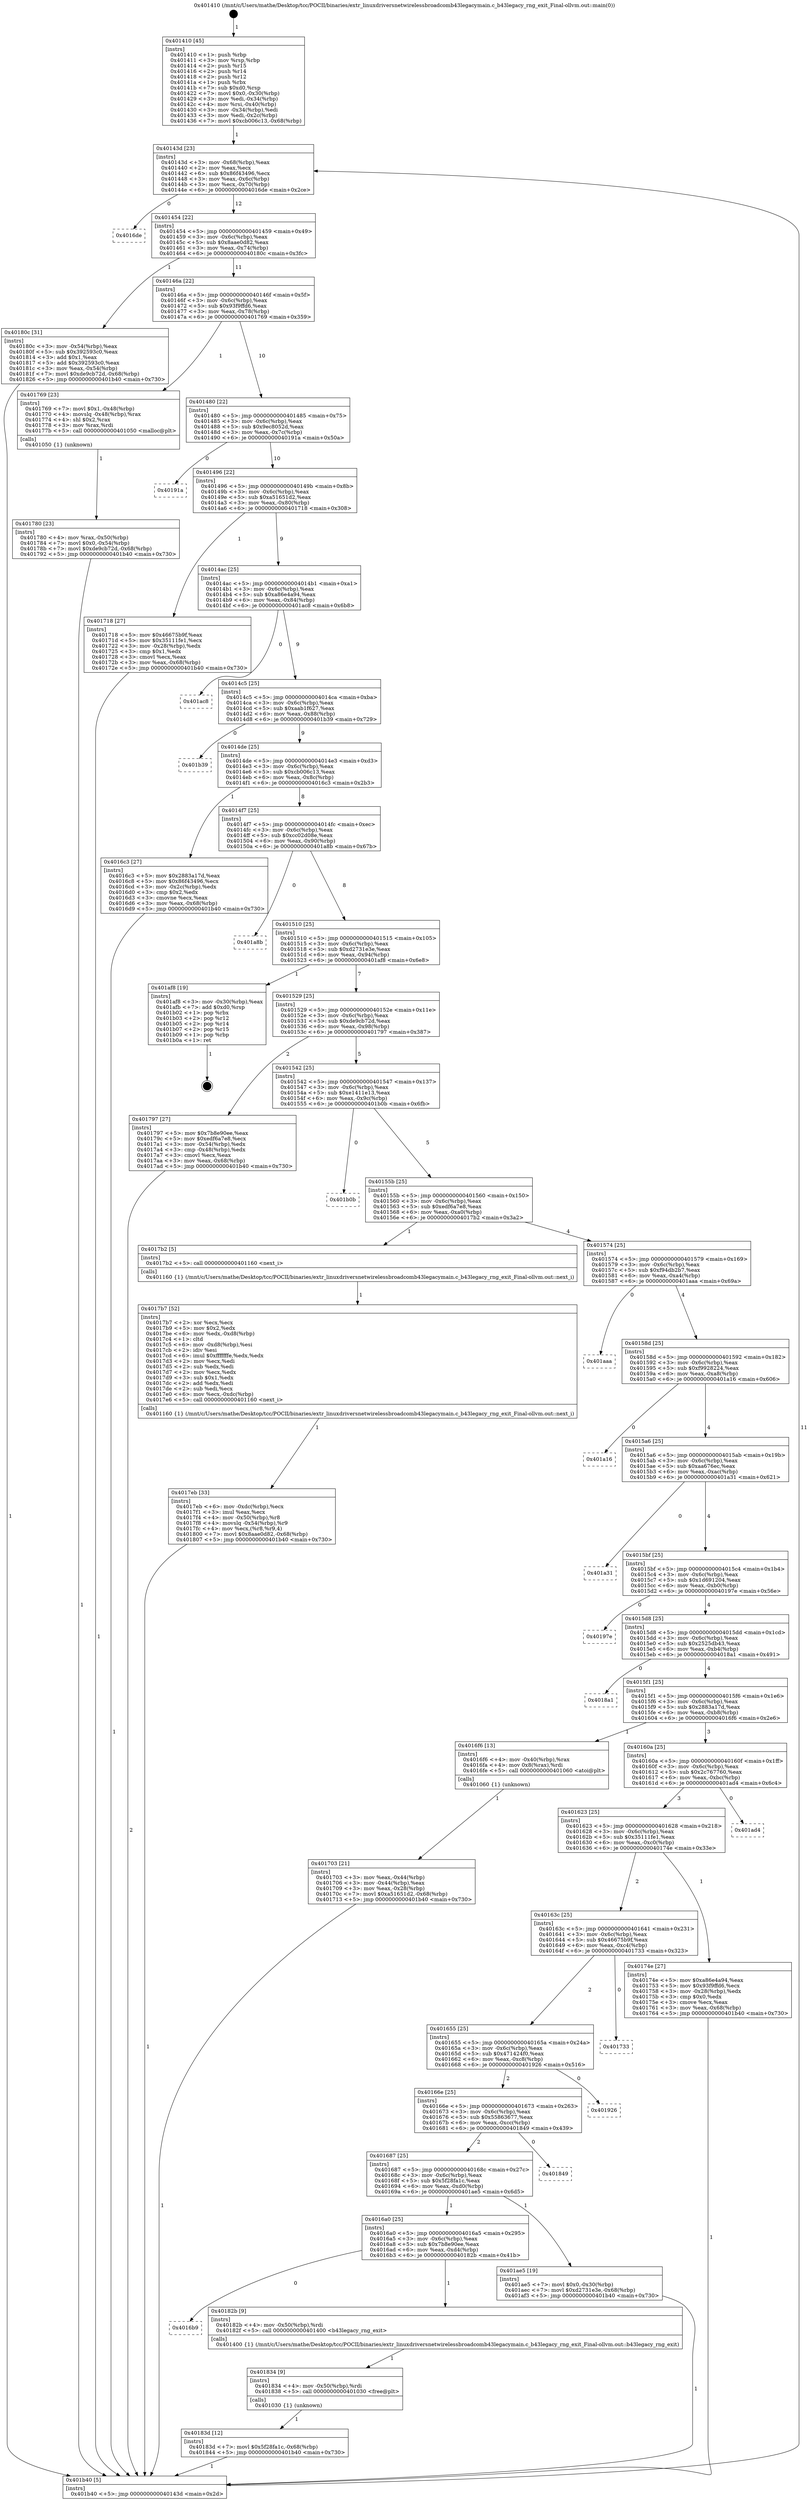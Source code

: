digraph "0x401410" {
  label = "0x401410 (/mnt/c/Users/mathe/Desktop/tcc/POCII/binaries/extr_linuxdriversnetwirelessbroadcomb43legacymain.c_b43legacy_rng_exit_Final-ollvm.out::main(0))"
  labelloc = "t"
  node[shape=record]

  Entry [label="",width=0.3,height=0.3,shape=circle,fillcolor=black,style=filled]
  "0x40143d" [label="{
     0x40143d [23]\l
     | [instrs]\l
     &nbsp;&nbsp;0x40143d \<+3\>: mov -0x68(%rbp),%eax\l
     &nbsp;&nbsp;0x401440 \<+2\>: mov %eax,%ecx\l
     &nbsp;&nbsp;0x401442 \<+6\>: sub $0x86f43496,%ecx\l
     &nbsp;&nbsp;0x401448 \<+3\>: mov %eax,-0x6c(%rbp)\l
     &nbsp;&nbsp;0x40144b \<+3\>: mov %ecx,-0x70(%rbp)\l
     &nbsp;&nbsp;0x40144e \<+6\>: je 00000000004016de \<main+0x2ce\>\l
  }"]
  "0x4016de" [label="{
     0x4016de\l
  }", style=dashed]
  "0x401454" [label="{
     0x401454 [22]\l
     | [instrs]\l
     &nbsp;&nbsp;0x401454 \<+5\>: jmp 0000000000401459 \<main+0x49\>\l
     &nbsp;&nbsp;0x401459 \<+3\>: mov -0x6c(%rbp),%eax\l
     &nbsp;&nbsp;0x40145c \<+5\>: sub $0x8aae0d82,%eax\l
     &nbsp;&nbsp;0x401461 \<+3\>: mov %eax,-0x74(%rbp)\l
     &nbsp;&nbsp;0x401464 \<+6\>: je 000000000040180c \<main+0x3fc\>\l
  }"]
  Exit [label="",width=0.3,height=0.3,shape=circle,fillcolor=black,style=filled,peripheries=2]
  "0x40180c" [label="{
     0x40180c [31]\l
     | [instrs]\l
     &nbsp;&nbsp;0x40180c \<+3\>: mov -0x54(%rbp),%eax\l
     &nbsp;&nbsp;0x40180f \<+5\>: sub $0x392593c0,%eax\l
     &nbsp;&nbsp;0x401814 \<+3\>: add $0x1,%eax\l
     &nbsp;&nbsp;0x401817 \<+5\>: add $0x392593c0,%eax\l
     &nbsp;&nbsp;0x40181c \<+3\>: mov %eax,-0x54(%rbp)\l
     &nbsp;&nbsp;0x40181f \<+7\>: movl $0xde9cb72d,-0x68(%rbp)\l
     &nbsp;&nbsp;0x401826 \<+5\>: jmp 0000000000401b40 \<main+0x730\>\l
  }"]
  "0x40146a" [label="{
     0x40146a [22]\l
     | [instrs]\l
     &nbsp;&nbsp;0x40146a \<+5\>: jmp 000000000040146f \<main+0x5f\>\l
     &nbsp;&nbsp;0x40146f \<+3\>: mov -0x6c(%rbp),%eax\l
     &nbsp;&nbsp;0x401472 \<+5\>: sub $0x93f9ffd6,%eax\l
     &nbsp;&nbsp;0x401477 \<+3\>: mov %eax,-0x78(%rbp)\l
     &nbsp;&nbsp;0x40147a \<+6\>: je 0000000000401769 \<main+0x359\>\l
  }"]
  "0x40183d" [label="{
     0x40183d [12]\l
     | [instrs]\l
     &nbsp;&nbsp;0x40183d \<+7\>: movl $0x5f28fa1c,-0x68(%rbp)\l
     &nbsp;&nbsp;0x401844 \<+5\>: jmp 0000000000401b40 \<main+0x730\>\l
  }"]
  "0x401769" [label="{
     0x401769 [23]\l
     | [instrs]\l
     &nbsp;&nbsp;0x401769 \<+7\>: movl $0x1,-0x48(%rbp)\l
     &nbsp;&nbsp;0x401770 \<+4\>: movslq -0x48(%rbp),%rax\l
     &nbsp;&nbsp;0x401774 \<+4\>: shl $0x2,%rax\l
     &nbsp;&nbsp;0x401778 \<+3\>: mov %rax,%rdi\l
     &nbsp;&nbsp;0x40177b \<+5\>: call 0000000000401050 \<malloc@plt\>\l
     | [calls]\l
     &nbsp;&nbsp;0x401050 \{1\} (unknown)\l
  }"]
  "0x401480" [label="{
     0x401480 [22]\l
     | [instrs]\l
     &nbsp;&nbsp;0x401480 \<+5\>: jmp 0000000000401485 \<main+0x75\>\l
     &nbsp;&nbsp;0x401485 \<+3\>: mov -0x6c(%rbp),%eax\l
     &nbsp;&nbsp;0x401488 \<+5\>: sub $0x9ec8052d,%eax\l
     &nbsp;&nbsp;0x40148d \<+3\>: mov %eax,-0x7c(%rbp)\l
     &nbsp;&nbsp;0x401490 \<+6\>: je 000000000040191a \<main+0x50a\>\l
  }"]
  "0x401834" [label="{
     0x401834 [9]\l
     | [instrs]\l
     &nbsp;&nbsp;0x401834 \<+4\>: mov -0x50(%rbp),%rdi\l
     &nbsp;&nbsp;0x401838 \<+5\>: call 0000000000401030 \<free@plt\>\l
     | [calls]\l
     &nbsp;&nbsp;0x401030 \{1\} (unknown)\l
  }"]
  "0x40191a" [label="{
     0x40191a\l
  }", style=dashed]
  "0x401496" [label="{
     0x401496 [22]\l
     | [instrs]\l
     &nbsp;&nbsp;0x401496 \<+5\>: jmp 000000000040149b \<main+0x8b\>\l
     &nbsp;&nbsp;0x40149b \<+3\>: mov -0x6c(%rbp),%eax\l
     &nbsp;&nbsp;0x40149e \<+5\>: sub $0xa51651d2,%eax\l
     &nbsp;&nbsp;0x4014a3 \<+3\>: mov %eax,-0x80(%rbp)\l
     &nbsp;&nbsp;0x4014a6 \<+6\>: je 0000000000401718 \<main+0x308\>\l
  }"]
  "0x4016b9" [label="{
     0x4016b9\l
  }", style=dashed]
  "0x401718" [label="{
     0x401718 [27]\l
     | [instrs]\l
     &nbsp;&nbsp;0x401718 \<+5\>: mov $0x46675b9f,%eax\l
     &nbsp;&nbsp;0x40171d \<+5\>: mov $0x35111fe1,%ecx\l
     &nbsp;&nbsp;0x401722 \<+3\>: mov -0x28(%rbp),%edx\l
     &nbsp;&nbsp;0x401725 \<+3\>: cmp $0x1,%edx\l
     &nbsp;&nbsp;0x401728 \<+3\>: cmovl %ecx,%eax\l
     &nbsp;&nbsp;0x40172b \<+3\>: mov %eax,-0x68(%rbp)\l
     &nbsp;&nbsp;0x40172e \<+5\>: jmp 0000000000401b40 \<main+0x730\>\l
  }"]
  "0x4014ac" [label="{
     0x4014ac [25]\l
     | [instrs]\l
     &nbsp;&nbsp;0x4014ac \<+5\>: jmp 00000000004014b1 \<main+0xa1\>\l
     &nbsp;&nbsp;0x4014b1 \<+3\>: mov -0x6c(%rbp),%eax\l
     &nbsp;&nbsp;0x4014b4 \<+5\>: sub $0xa86e4a94,%eax\l
     &nbsp;&nbsp;0x4014b9 \<+6\>: mov %eax,-0x84(%rbp)\l
     &nbsp;&nbsp;0x4014bf \<+6\>: je 0000000000401ac8 \<main+0x6b8\>\l
  }"]
  "0x40182b" [label="{
     0x40182b [9]\l
     | [instrs]\l
     &nbsp;&nbsp;0x40182b \<+4\>: mov -0x50(%rbp),%rdi\l
     &nbsp;&nbsp;0x40182f \<+5\>: call 0000000000401400 \<b43legacy_rng_exit\>\l
     | [calls]\l
     &nbsp;&nbsp;0x401400 \{1\} (/mnt/c/Users/mathe/Desktop/tcc/POCII/binaries/extr_linuxdriversnetwirelessbroadcomb43legacymain.c_b43legacy_rng_exit_Final-ollvm.out::b43legacy_rng_exit)\l
  }"]
  "0x401ac8" [label="{
     0x401ac8\l
  }", style=dashed]
  "0x4014c5" [label="{
     0x4014c5 [25]\l
     | [instrs]\l
     &nbsp;&nbsp;0x4014c5 \<+5\>: jmp 00000000004014ca \<main+0xba\>\l
     &nbsp;&nbsp;0x4014ca \<+3\>: mov -0x6c(%rbp),%eax\l
     &nbsp;&nbsp;0x4014cd \<+5\>: sub $0xaab1f627,%eax\l
     &nbsp;&nbsp;0x4014d2 \<+6\>: mov %eax,-0x88(%rbp)\l
     &nbsp;&nbsp;0x4014d8 \<+6\>: je 0000000000401b39 \<main+0x729\>\l
  }"]
  "0x4016a0" [label="{
     0x4016a0 [25]\l
     | [instrs]\l
     &nbsp;&nbsp;0x4016a0 \<+5\>: jmp 00000000004016a5 \<main+0x295\>\l
     &nbsp;&nbsp;0x4016a5 \<+3\>: mov -0x6c(%rbp),%eax\l
     &nbsp;&nbsp;0x4016a8 \<+5\>: sub $0x7b8e90ee,%eax\l
     &nbsp;&nbsp;0x4016ad \<+6\>: mov %eax,-0xd4(%rbp)\l
     &nbsp;&nbsp;0x4016b3 \<+6\>: je 000000000040182b \<main+0x41b\>\l
  }"]
  "0x401b39" [label="{
     0x401b39\l
  }", style=dashed]
  "0x4014de" [label="{
     0x4014de [25]\l
     | [instrs]\l
     &nbsp;&nbsp;0x4014de \<+5\>: jmp 00000000004014e3 \<main+0xd3\>\l
     &nbsp;&nbsp;0x4014e3 \<+3\>: mov -0x6c(%rbp),%eax\l
     &nbsp;&nbsp;0x4014e6 \<+5\>: sub $0xcb006c13,%eax\l
     &nbsp;&nbsp;0x4014eb \<+6\>: mov %eax,-0x8c(%rbp)\l
     &nbsp;&nbsp;0x4014f1 \<+6\>: je 00000000004016c3 \<main+0x2b3\>\l
  }"]
  "0x401ae5" [label="{
     0x401ae5 [19]\l
     | [instrs]\l
     &nbsp;&nbsp;0x401ae5 \<+7\>: movl $0x0,-0x30(%rbp)\l
     &nbsp;&nbsp;0x401aec \<+7\>: movl $0xd2731e3e,-0x68(%rbp)\l
     &nbsp;&nbsp;0x401af3 \<+5\>: jmp 0000000000401b40 \<main+0x730\>\l
  }"]
  "0x4016c3" [label="{
     0x4016c3 [27]\l
     | [instrs]\l
     &nbsp;&nbsp;0x4016c3 \<+5\>: mov $0x2883a17d,%eax\l
     &nbsp;&nbsp;0x4016c8 \<+5\>: mov $0x86f43496,%ecx\l
     &nbsp;&nbsp;0x4016cd \<+3\>: mov -0x2c(%rbp),%edx\l
     &nbsp;&nbsp;0x4016d0 \<+3\>: cmp $0x2,%edx\l
     &nbsp;&nbsp;0x4016d3 \<+3\>: cmovne %ecx,%eax\l
     &nbsp;&nbsp;0x4016d6 \<+3\>: mov %eax,-0x68(%rbp)\l
     &nbsp;&nbsp;0x4016d9 \<+5\>: jmp 0000000000401b40 \<main+0x730\>\l
  }"]
  "0x4014f7" [label="{
     0x4014f7 [25]\l
     | [instrs]\l
     &nbsp;&nbsp;0x4014f7 \<+5\>: jmp 00000000004014fc \<main+0xec\>\l
     &nbsp;&nbsp;0x4014fc \<+3\>: mov -0x6c(%rbp),%eax\l
     &nbsp;&nbsp;0x4014ff \<+5\>: sub $0xcc02d08e,%eax\l
     &nbsp;&nbsp;0x401504 \<+6\>: mov %eax,-0x90(%rbp)\l
     &nbsp;&nbsp;0x40150a \<+6\>: je 0000000000401a8b \<main+0x67b\>\l
  }"]
  "0x401b40" [label="{
     0x401b40 [5]\l
     | [instrs]\l
     &nbsp;&nbsp;0x401b40 \<+5\>: jmp 000000000040143d \<main+0x2d\>\l
  }"]
  "0x401410" [label="{
     0x401410 [45]\l
     | [instrs]\l
     &nbsp;&nbsp;0x401410 \<+1\>: push %rbp\l
     &nbsp;&nbsp;0x401411 \<+3\>: mov %rsp,%rbp\l
     &nbsp;&nbsp;0x401414 \<+2\>: push %r15\l
     &nbsp;&nbsp;0x401416 \<+2\>: push %r14\l
     &nbsp;&nbsp;0x401418 \<+2\>: push %r12\l
     &nbsp;&nbsp;0x40141a \<+1\>: push %rbx\l
     &nbsp;&nbsp;0x40141b \<+7\>: sub $0xd0,%rsp\l
     &nbsp;&nbsp;0x401422 \<+7\>: movl $0x0,-0x30(%rbp)\l
     &nbsp;&nbsp;0x401429 \<+3\>: mov %edi,-0x34(%rbp)\l
     &nbsp;&nbsp;0x40142c \<+4\>: mov %rsi,-0x40(%rbp)\l
     &nbsp;&nbsp;0x401430 \<+3\>: mov -0x34(%rbp),%edi\l
     &nbsp;&nbsp;0x401433 \<+3\>: mov %edi,-0x2c(%rbp)\l
     &nbsp;&nbsp;0x401436 \<+7\>: movl $0xcb006c13,-0x68(%rbp)\l
  }"]
  "0x401687" [label="{
     0x401687 [25]\l
     | [instrs]\l
     &nbsp;&nbsp;0x401687 \<+5\>: jmp 000000000040168c \<main+0x27c\>\l
     &nbsp;&nbsp;0x40168c \<+3\>: mov -0x6c(%rbp),%eax\l
     &nbsp;&nbsp;0x40168f \<+5\>: sub $0x5f28fa1c,%eax\l
     &nbsp;&nbsp;0x401694 \<+6\>: mov %eax,-0xd0(%rbp)\l
     &nbsp;&nbsp;0x40169a \<+6\>: je 0000000000401ae5 \<main+0x6d5\>\l
  }"]
  "0x401a8b" [label="{
     0x401a8b\l
  }", style=dashed]
  "0x401510" [label="{
     0x401510 [25]\l
     | [instrs]\l
     &nbsp;&nbsp;0x401510 \<+5\>: jmp 0000000000401515 \<main+0x105\>\l
     &nbsp;&nbsp;0x401515 \<+3\>: mov -0x6c(%rbp),%eax\l
     &nbsp;&nbsp;0x401518 \<+5\>: sub $0xd2731e3e,%eax\l
     &nbsp;&nbsp;0x40151d \<+6\>: mov %eax,-0x94(%rbp)\l
     &nbsp;&nbsp;0x401523 \<+6\>: je 0000000000401af8 \<main+0x6e8\>\l
  }"]
  "0x401849" [label="{
     0x401849\l
  }", style=dashed]
  "0x401af8" [label="{
     0x401af8 [19]\l
     | [instrs]\l
     &nbsp;&nbsp;0x401af8 \<+3\>: mov -0x30(%rbp),%eax\l
     &nbsp;&nbsp;0x401afb \<+7\>: add $0xd0,%rsp\l
     &nbsp;&nbsp;0x401b02 \<+1\>: pop %rbx\l
     &nbsp;&nbsp;0x401b03 \<+2\>: pop %r12\l
     &nbsp;&nbsp;0x401b05 \<+2\>: pop %r14\l
     &nbsp;&nbsp;0x401b07 \<+2\>: pop %r15\l
     &nbsp;&nbsp;0x401b09 \<+1\>: pop %rbp\l
     &nbsp;&nbsp;0x401b0a \<+1\>: ret\l
  }"]
  "0x401529" [label="{
     0x401529 [25]\l
     | [instrs]\l
     &nbsp;&nbsp;0x401529 \<+5\>: jmp 000000000040152e \<main+0x11e\>\l
     &nbsp;&nbsp;0x40152e \<+3\>: mov -0x6c(%rbp),%eax\l
     &nbsp;&nbsp;0x401531 \<+5\>: sub $0xde9cb72d,%eax\l
     &nbsp;&nbsp;0x401536 \<+6\>: mov %eax,-0x98(%rbp)\l
     &nbsp;&nbsp;0x40153c \<+6\>: je 0000000000401797 \<main+0x387\>\l
  }"]
  "0x40166e" [label="{
     0x40166e [25]\l
     | [instrs]\l
     &nbsp;&nbsp;0x40166e \<+5\>: jmp 0000000000401673 \<main+0x263\>\l
     &nbsp;&nbsp;0x401673 \<+3\>: mov -0x6c(%rbp),%eax\l
     &nbsp;&nbsp;0x401676 \<+5\>: sub $0x55863677,%eax\l
     &nbsp;&nbsp;0x40167b \<+6\>: mov %eax,-0xcc(%rbp)\l
     &nbsp;&nbsp;0x401681 \<+6\>: je 0000000000401849 \<main+0x439\>\l
  }"]
  "0x401797" [label="{
     0x401797 [27]\l
     | [instrs]\l
     &nbsp;&nbsp;0x401797 \<+5\>: mov $0x7b8e90ee,%eax\l
     &nbsp;&nbsp;0x40179c \<+5\>: mov $0xedf6a7e8,%ecx\l
     &nbsp;&nbsp;0x4017a1 \<+3\>: mov -0x54(%rbp),%edx\l
     &nbsp;&nbsp;0x4017a4 \<+3\>: cmp -0x48(%rbp),%edx\l
     &nbsp;&nbsp;0x4017a7 \<+3\>: cmovl %ecx,%eax\l
     &nbsp;&nbsp;0x4017aa \<+3\>: mov %eax,-0x68(%rbp)\l
     &nbsp;&nbsp;0x4017ad \<+5\>: jmp 0000000000401b40 \<main+0x730\>\l
  }"]
  "0x401542" [label="{
     0x401542 [25]\l
     | [instrs]\l
     &nbsp;&nbsp;0x401542 \<+5\>: jmp 0000000000401547 \<main+0x137\>\l
     &nbsp;&nbsp;0x401547 \<+3\>: mov -0x6c(%rbp),%eax\l
     &nbsp;&nbsp;0x40154a \<+5\>: sub $0xe1411e13,%eax\l
     &nbsp;&nbsp;0x40154f \<+6\>: mov %eax,-0x9c(%rbp)\l
     &nbsp;&nbsp;0x401555 \<+6\>: je 0000000000401b0b \<main+0x6fb\>\l
  }"]
  "0x401926" [label="{
     0x401926\l
  }", style=dashed]
  "0x401b0b" [label="{
     0x401b0b\l
  }", style=dashed]
  "0x40155b" [label="{
     0x40155b [25]\l
     | [instrs]\l
     &nbsp;&nbsp;0x40155b \<+5\>: jmp 0000000000401560 \<main+0x150\>\l
     &nbsp;&nbsp;0x401560 \<+3\>: mov -0x6c(%rbp),%eax\l
     &nbsp;&nbsp;0x401563 \<+5\>: sub $0xedf6a7e8,%eax\l
     &nbsp;&nbsp;0x401568 \<+6\>: mov %eax,-0xa0(%rbp)\l
     &nbsp;&nbsp;0x40156e \<+6\>: je 00000000004017b2 \<main+0x3a2\>\l
  }"]
  "0x401655" [label="{
     0x401655 [25]\l
     | [instrs]\l
     &nbsp;&nbsp;0x401655 \<+5\>: jmp 000000000040165a \<main+0x24a\>\l
     &nbsp;&nbsp;0x40165a \<+3\>: mov -0x6c(%rbp),%eax\l
     &nbsp;&nbsp;0x40165d \<+5\>: sub $0x471424f0,%eax\l
     &nbsp;&nbsp;0x401662 \<+6\>: mov %eax,-0xc8(%rbp)\l
     &nbsp;&nbsp;0x401668 \<+6\>: je 0000000000401926 \<main+0x516\>\l
  }"]
  "0x4017b2" [label="{
     0x4017b2 [5]\l
     | [instrs]\l
     &nbsp;&nbsp;0x4017b2 \<+5\>: call 0000000000401160 \<next_i\>\l
     | [calls]\l
     &nbsp;&nbsp;0x401160 \{1\} (/mnt/c/Users/mathe/Desktop/tcc/POCII/binaries/extr_linuxdriversnetwirelessbroadcomb43legacymain.c_b43legacy_rng_exit_Final-ollvm.out::next_i)\l
  }"]
  "0x401574" [label="{
     0x401574 [25]\l
     | [instrs]\l
     &nbsp;&nbsp;0x401574 \<+5\>: jmp 0000000000401579 \<main+0x169\>\l
     &nbsp;&nbsp;0x401579 \<+3\>: mov -0x6c(%rbp),%eax\l
     &nbsp;&nbsp;0x40157c \<+5\>: sub $0xf94db2b7,%eax\l
     &nbsp;&nbsp;0x401581 \<+6\>: mov %eax,-0xa4(%rbp)\l
     &nbsp;&nbsp;0x401587 \<+6\>: je 0000000000401aaa \<main+0x69a\>\l
  }"]
  "0x401733" [label="{
     0x401733\l
  }", style=dashed]
  "0x401aaa" [label="{
     0x401aaa\l
  }", style=dashed]
  "0x40158d" [label="{
     0x40158d [25]\l
     | [instrs]\l
     &nbsp;&nbsp;0x40158d \<+5\>: jmp 0000000000401592 \<main+0x182\>\l
     &nbsp;&nbsp;0x401592 \<+3\>: mov -0x6c(%rbp),%eax\l
     &nbsp;&nbsp;0x401595 \<+5\>: sub $0xf9928224,%eax\l
     &nbsp;&nbsp;0x40159a \<+6\>: mov %eax,-0xa8(%rbp)\l
     &nbsp;&nbsp;0x4015a0 \<+6\>: je 0000000000401a16 \<main+0x606\>\l
  }"]
  "0x4017eb" [label="{
     0x4017eb [33]\l
     | [instrs]\l
     &nbsp;&nbsp;0x4017eb \<+6\>: mov -0xdc(%rbp),%ecx\l
     &nbsp;&nbsp;0x4017f1 \<+3\>: imul %eax,%ecx\l
     &nbsp;&nbsp;0x4017f4 \<+4\>: mov -0x50(%rbp),%r8\l
     &nbsp;&nbsp;0x4017f8 \<+4\>: movslq -0x54(%rbp),%r9\l
     &nbsp;&nbsp;0x4017fc \<+4\>: mov %ecx,(%r8,%r9,4)\l
     &nbsp;&nbsp;0x401800 \<+7\>: movl $0x8aae0d82,-0x68(%rbp)\l
     &nbsp;&nbsp;0x401807 \<+5\>: jmp 0000000000401b40 \<main+0x730\>\l
  }"]
  "0x401a16" [label="{
     0x401a16\l
  }", style=dashed]
  "0x4015a6" [label="{
     0x4015a6 [25]\l
     | [instrs]\l
     &nbsp;&nbsp;0x4015a6 \<+5\>: jmp 00000000004015ab \<main+0x19b\>\l
     &nbsp;&nbsp;0x4015ab \<+3\>: mov -0x6c(%rbp),%eax\l
     &nbsp;&nbsp;0x4015ae \<+5\>: sub $0xaa676ec,%eax\l
     &nbsp;&nbsp;0x4015b3 \<+6\>: mov %eax,-0xac(%rbp)\l
     &nbsp;&nbsp;0x4015b9 \<+6\>: je 0000000000401a31 \<main+0x621\>\l
  }"]
  "0x4017b7" [label="{
     0x4017b7 [52]\l
     | [instrs]\l
     &nbsp;&nbsp;0x4017b7 \<+2\>: xor %ecx,%ecx\l
     &nbsp;&nbsp;0x4017b9 \<+5\>: mov $0x2,%edx\l
     &nbsp;&nbsp;0x4017be \<+6\>: mov %edx,-0xd8(%rbp)\l
     &nbsp;&nbsp;0x4017c4 \<+1\>: cltd\l
     &nbsp;&nbsp;0x4017c5 \<+6\>: mov -0xd8(%rbp),%esi\l
     &nbsp;&nbsp;0x4017cb \<+2\>: idiv %esi\l
     &nbsp;&nbsp;0x4017cd \<+6\>: imul $0xfffffffe,%edx,%edx\l
     &nbsp;&nbsp;0x4017d3 \<+2\>: mov %ecx,%edi\l
     &nbsp;&nbsp;0x4017d5 \<+2\>: sub %edx,%edi\l
     &nbsp;&nbsp;0x4017d7 \<+2\>: mov %ecx,%edx\l
     &nbsp;&nbsp;0x4017d9 \<+3\>: sub $0x1,%edx\l
     &nbsp;&nbsp;0x4017dc \<+2\>: add %edx,%edi\l
     &nbsp;&nbsp;0x4017de \<+2\>: sub %edi,%ecx\l
     &nbsp;&nbsp;0x4017e0 \<+6\>: mov %ecx,-0xdc(%rbp)\l
     &nbsp;&nbsp;0x4017e6 \<+5\>: call 0000000000401160 \<next_i\>\l
     | [calls]\l
     &nbsp;&nbsp;0x401160 \{1\} (/mnt/c/Users/mathe/Desktop/tcc/POCII/binaries/extr_linuxdriversnetwirelessbroadcomb43legacymain.c_b43legacy_rng_exit_Final-ollvm.out::next_i)\l
  }"]
  "0x401a31" [label="{
     0x401a31\l
  }", style=dashed]
  "0x4015bf" [label="{
     0x4015bf [25]\l
     | [instrs]\l
     &nbsp;&nbsp;0x4015bf \<+5\>: jmp 00000000004015c4 \<main+0x1b4\>\l
     &nbsp;&nbsp;0x4015c4 \<+3\>: mov -0x6c(%rbp),%eax\l
     &nbsp;&nbsp;0x4015c7 \<+5\>: sub $0x1d691204,%eax\l
     &nbsp;&nbsp;0x4015cc \<+6\>: mov %eax,-0xb0(%rbp)\l
     &nbsp;&nbsp;0x4015d2 \<+6\>: je 000000000040197e \<main+0x56e\>\l
  }"]
  "0x401780" [label="{
     0x401780 [23]\l
     | [instrs]\l
     &nbsp;&nbsp;0x401780 \<+4\>: mov %rax,-0x50(%rbp)\l
     &nbsp;&nbsp;0x401784 \<+7\>: movl $0x0,-0x54(%rbp)\l
     &nbsp;&nbsp;0x40178b \<+7\>: movl $0xde9cb72d,-0x68(%rbp)\l
     &nbsp;&nbsp;0x401792 \<+5\>: jmp 0000000000401b40 \<main+0x730\>\l
  }"]
  "0x40197e" [label="{
     0x40197e\l
  }", style=dashed]
  "0x4015d8" [label="{
     0x4015d8 [25]\l
     | [instrs]\l
     &nbsp;&nbsp;0x4015d8 \<+5\>: jmp 00000000004015dd \<main+0x1cd\>\l
     &nbsp;&nbsp;0x4015dd \<+3\>: mov -0x6c(%rbp),%eax\l
     &nbsp;&nbsp;0x4015e0 \<+5\>: sub $0x2525db43,%eax\l
     &nbsp;&nbsp;0x4015e5 \<+6\>: mov %eax,-0xb4(%rbp)\l
     &nbsp;&nbsp;0x4015eb \<+6\>: je 00000000004018a1 \<main+0x491\>\l
  }"]
  "0x40163c" [label="{
     0x40163c [25]\l
     | [instrs]\l
     &nbsp;&nbsp;0x40163c \<+5\>: jmp 0000000000401641 \<main+0x231\>\l
     &nbsp;&nbsp;0x401641 \<+3\>: mov -0x6c(%rbp),%eax\l
     &nbsp;&nbsp;0x401644 \<+5\>: sub $0x46675b9f,%eax\l
     &nbsp;&nbsp;0x401649 \<+6\>: mov %eax,-0xc4(%rbp)\l
     &nbsp;&nbsp;0x40164f \<+6\>: je 0000000000401733 \<main+0x323\>\l
  }"]
  "0x4018a1" [label="{
     0x4018a1\l
  }", style=dashed]
  "0x4015f1" [label="{
     0x4015f1 [25]\l
     | [instrs]\l
     &nbsp;&nbsp;0x4015f1 \<+5\>: jmp 00000000004015f6 \<main+0x1e6\>\l
     &nbsp;&nbsp;0x4015f6 \<+3\>: mov -0x6c(%rbp),%eax\l
     &nbsp;&nbsp;0x4015f9 \<+5\>: sub $0x2883a17d,%eax\l
     &nbsp;&nbsp;0x4015fe \<+6\>: mov %eax,-0xb8(%rbp)\l
     &nbsp;&nbsp;0x401604 \<+6\>: je 00000000004016f6 \<main+0x2e6\>\l
  }"]
  "0x40174e" [label="{
     0x40174e [27]\l
     | [instrs]\l
     &nbsp;&nbsp;0x40174e \<+5\>: mov $0xa86e4a94,%eax\l
     &nbsp;&nbsp;0x401753 \<+5\>: mov $0x93f9ffd6,%ecx\l
     &nbsp;&nbsp;0x401758 \<+3\>: mov -0x28(%rbp),%edx\l
     &nbsp;&nbsp;0x40175b \<+3\>: cmp $0x0,%edx\l
     &nbsp;&nbsp;0x40175e \<+3\>: cmove %ecx,%eax\l
     &nbsp;&nbsp;0x401761 \<+3\>: mov %eax,-0x68(%rbp)\l
     &nbsp;&nbsp;0x401764 \<+5\>: jmp 0000000000401b40 \<main+0x730\>\l
  }"]
  "0x4016f6" [label="{
     0x4016f6 [13]\l
     | [instrs]\l
     &nbsp;&nbsp;0x4016f6 \<+4\>: mov -0x40(%rbp),%rax\l
     &nbsp;&nbsp;0x4016fa \<+4\>: mov 0x8(%rax),%rdi\l
     &nbsp;&nbsp;0x4016fe \<+5\>: call 0000000000401060 \<atoi@plt\>\l
     | [calls]\l
     &nbsp;&nbsp;0x401060 \{1\} (unknown)\l
  }"]
  "0x40160a" [label="{
     0x40160a [25]\l
     | [instrs]\l
     &nbsp;&nbsp;0x40160a \<+5\>: jmp 000000000040160f \<main+0x1ff\>\l
     &nbsp;&nbsp;0x40160f \<+3\>: mov -0x6c(%rbp),%eax\l
     &nbsp;&nbsp;0x401612 \<+5\>: sub $0x2c767760,%eax\l
     &nbsp;&nbsp;0x401617 \<+6\>: mov %eax,-0xbc(%rbp)\l
     &nbsp;&nbsp;0x40161d \<+6\>: je 0000000000401ad4 \<main+0x6c4\>\l
  }"]
  "0x401703" [label="{
     0x401703 [21]\l
     | [instrs]\l
     &nbsp;&nbsp;0x401703 \<+3\>: mov %eax,-0x44(%rbp)\l
     &nbsp;&nbsp;0x401706 \<+3\>: mov -0x44(%rbp),%eax\l
     &nbsp;&nbsp;0x401709 \<+3\>: mov %eax,-0x28(%rbp)\l
     &nbsp;&nbsp;0x40170c \<+7\>: movl $0xa51651d2,-0x68(%rbp)\l
     &nbsp;&nbsp;0x401713 \<+5\>: jmp 0000000000401b40 \<main+0x730\>\l
  }"]
  "0x401623" [label="{
     0x401623 [25]\l
     | [instrs]\l
     &nbsp;&nbsp;0x401623 \<+5\>: jmp 0000000000401628 \<main+0x218\>\l
     &nbsp;&nbsp;0x401628 \<+3\>: mov -0x6c(%rbp),%eax\l
     &nbsp;&nbsp;0x40162b \<+5\>: sub $0x35111fe1,%eax\l
     &nbsp;&nbsp;0x401630 \<+6\>: mov %eax,-0xc0(%rbp)\l
     &nbsp;&nbsp;0x401636 \<+6\>: je 000000000040174e \<main+0x33e\>\l
  }"]
  "0x401ad4" [label="{
     0x401ad4\l
  }", style=dashed]
  Entry -> "0x401410" [label=" 1"]
  "0x40143d" -> "0x4016de" [label=" 0"]
  "0x40143d" -> "0x401454" [label=" 12"]
  "0x401af8" -> Exit [label=" 1"]
  "0x401454" -> "0x40180c" [label=" 1"]
  "0x401454" -> "0x40146a" [label=" 11"]
  "0x401ae5" -> "0x401b40" [label=" 1"]
  "0x40146a" -> "0x401769" [label=" 1"]
  "0x40146a" -> "0x401480" [label=" 10"]
  "0x40183d" -> "0x401b40" [label=" 1"]
  "0x401480" -> "0x40191a" [label=" 0"]
  "0x401480" -> "0x401496" [label=" 10"]
  "0x401834" -> "0x40183d" [label=" 1"]
  "0x401496" -> "0x401718" [label=" 1"]
  "0x401496" -> "0x4014ac" [label=" 9"]
  "0x40182b" -> "0x401834" [label=" 1"]
  "0x4014ac" -> "0x401ac8" [label=" 0"]
  "0x4014ac" -> "0x4014c5" [label=" 9"]
  "0x4016a0" -> "0x4016b9" [label=" 0"]
  "0x4014c5" -> "0x401b39" [label=" 0"]
  "0x4014c5" -> "0x4014de" [label=" 9"]
  "0x4016a0" -> "0x40182b" [label=" 1"]
  "0x4014de" -> "0x4016c3" [label=" 1"]
  "0x4014de" -> "0x4014f7" [label=" 8"]
  "0x4016c3" -> "0x401b40" [label=" 1"]
  "0x401410" -> "0x40143d" [label=" 1"]
  "0x401b40" -> "0x40143d" [label=" 11"]
  "0x401687" -> "0x4016a0" [label=" 1"]
  "0x4014f7" -> "0x401a8b" [label=" 0"]
  "0x4014f7" -> "0x401510" [label=" 8"]
  "0x401687" -> "0x401ae5" [label=" 1"]
  "0x401510" -> "0x401af8" [label=" 1"]
  "0x401510" -> "0x401529" [label=" 7"]
  "0x40166e" -> "0x401687" [label=" 2"]
  "0x401529" -> "0x401797" [label=" 2"]
  "0x401529" -> "0x401542" [label=" 5"]
  "0x40166e" -> "0x401849" [label=" 0"]
  "0x401542" -> "0x401b0b" [label=" 0"]
  "0x401542" -> "0x40155b" [label=" 5"]
  "0x401655" -> "0x40166e" [label=" 2"]
  "0x40155b" -> "0x4017b2" [label=" 1"]
  "0x40155b" -> "0x401574" [label=" 4"]
  "0x401655" -> "0x401926" [label=" 0"]
  "0x401574" -> "0x401aaa" [label=" 0"]
  "0x401574" -> "0x40158d" [label=" 4"]
  "0x40163c" -> "0x401655" [label=" 2"]
  "0x40158d" -> "0x401a16" [label=" 0"]
  "0x40158d" -> "0x4015a6" [label=" 4"]
  "0x40163c" -> "0x401733" [label=" 0"]
  "0x4015a6" -> "0x401a31" [label=" 0"]
  "0x4015a6" -> "0x4015bf" [label=" 4"]
  "0x40180c" -> "0x401b40" [label=" 1"]
  "0x4015bf" -> "0x40197e" [label=" 0"]
  "0x4015bf" -> "0x4015d8" [label=" 4"]
  "0x4017eb" -> "0x401b40" [label=" 1"]
  "0x4015d8" -> "0x4018a1" [label=" 0"]
  "0x4015d8" -> "0x4015f1" [label=" 4"]
  "0x4017b7" -> "0x4017eb" [label=" 1"]
  "0x4015f1" -> "0x4016f6" [label=" 1"]
  "0x4015f1" -> "0x40160a" [label=" 3"]
  "0x4016f6" -> "0x401703" [label=" 1"]
  "0x401703" -> "0x401b40" [label=" 1"]
  "0x401718" -> "0x401b40" [label=" 1"]
  "0x4017b2" -> "0x4017b7" [label=" 1"]
  "0x40160a" -> "0x401ad4" [label=" 0"]
  "0x40160a" -> "0x401623" [label=" 3"]
  "0x401797" -> "0x401b40" [label=" 2"]
  "0x401623" -> "0x40174e" [label=" 1"]
  "0x401623" -> "0x40163c" [label=" 2"]
  "0x40174e" -> "0x401b40" [label=" 1"]
  "0x401769" -> "0x401780" [label=" 1"]
  "0x401780" -> "0x401b40" [label=" 1"]
}
